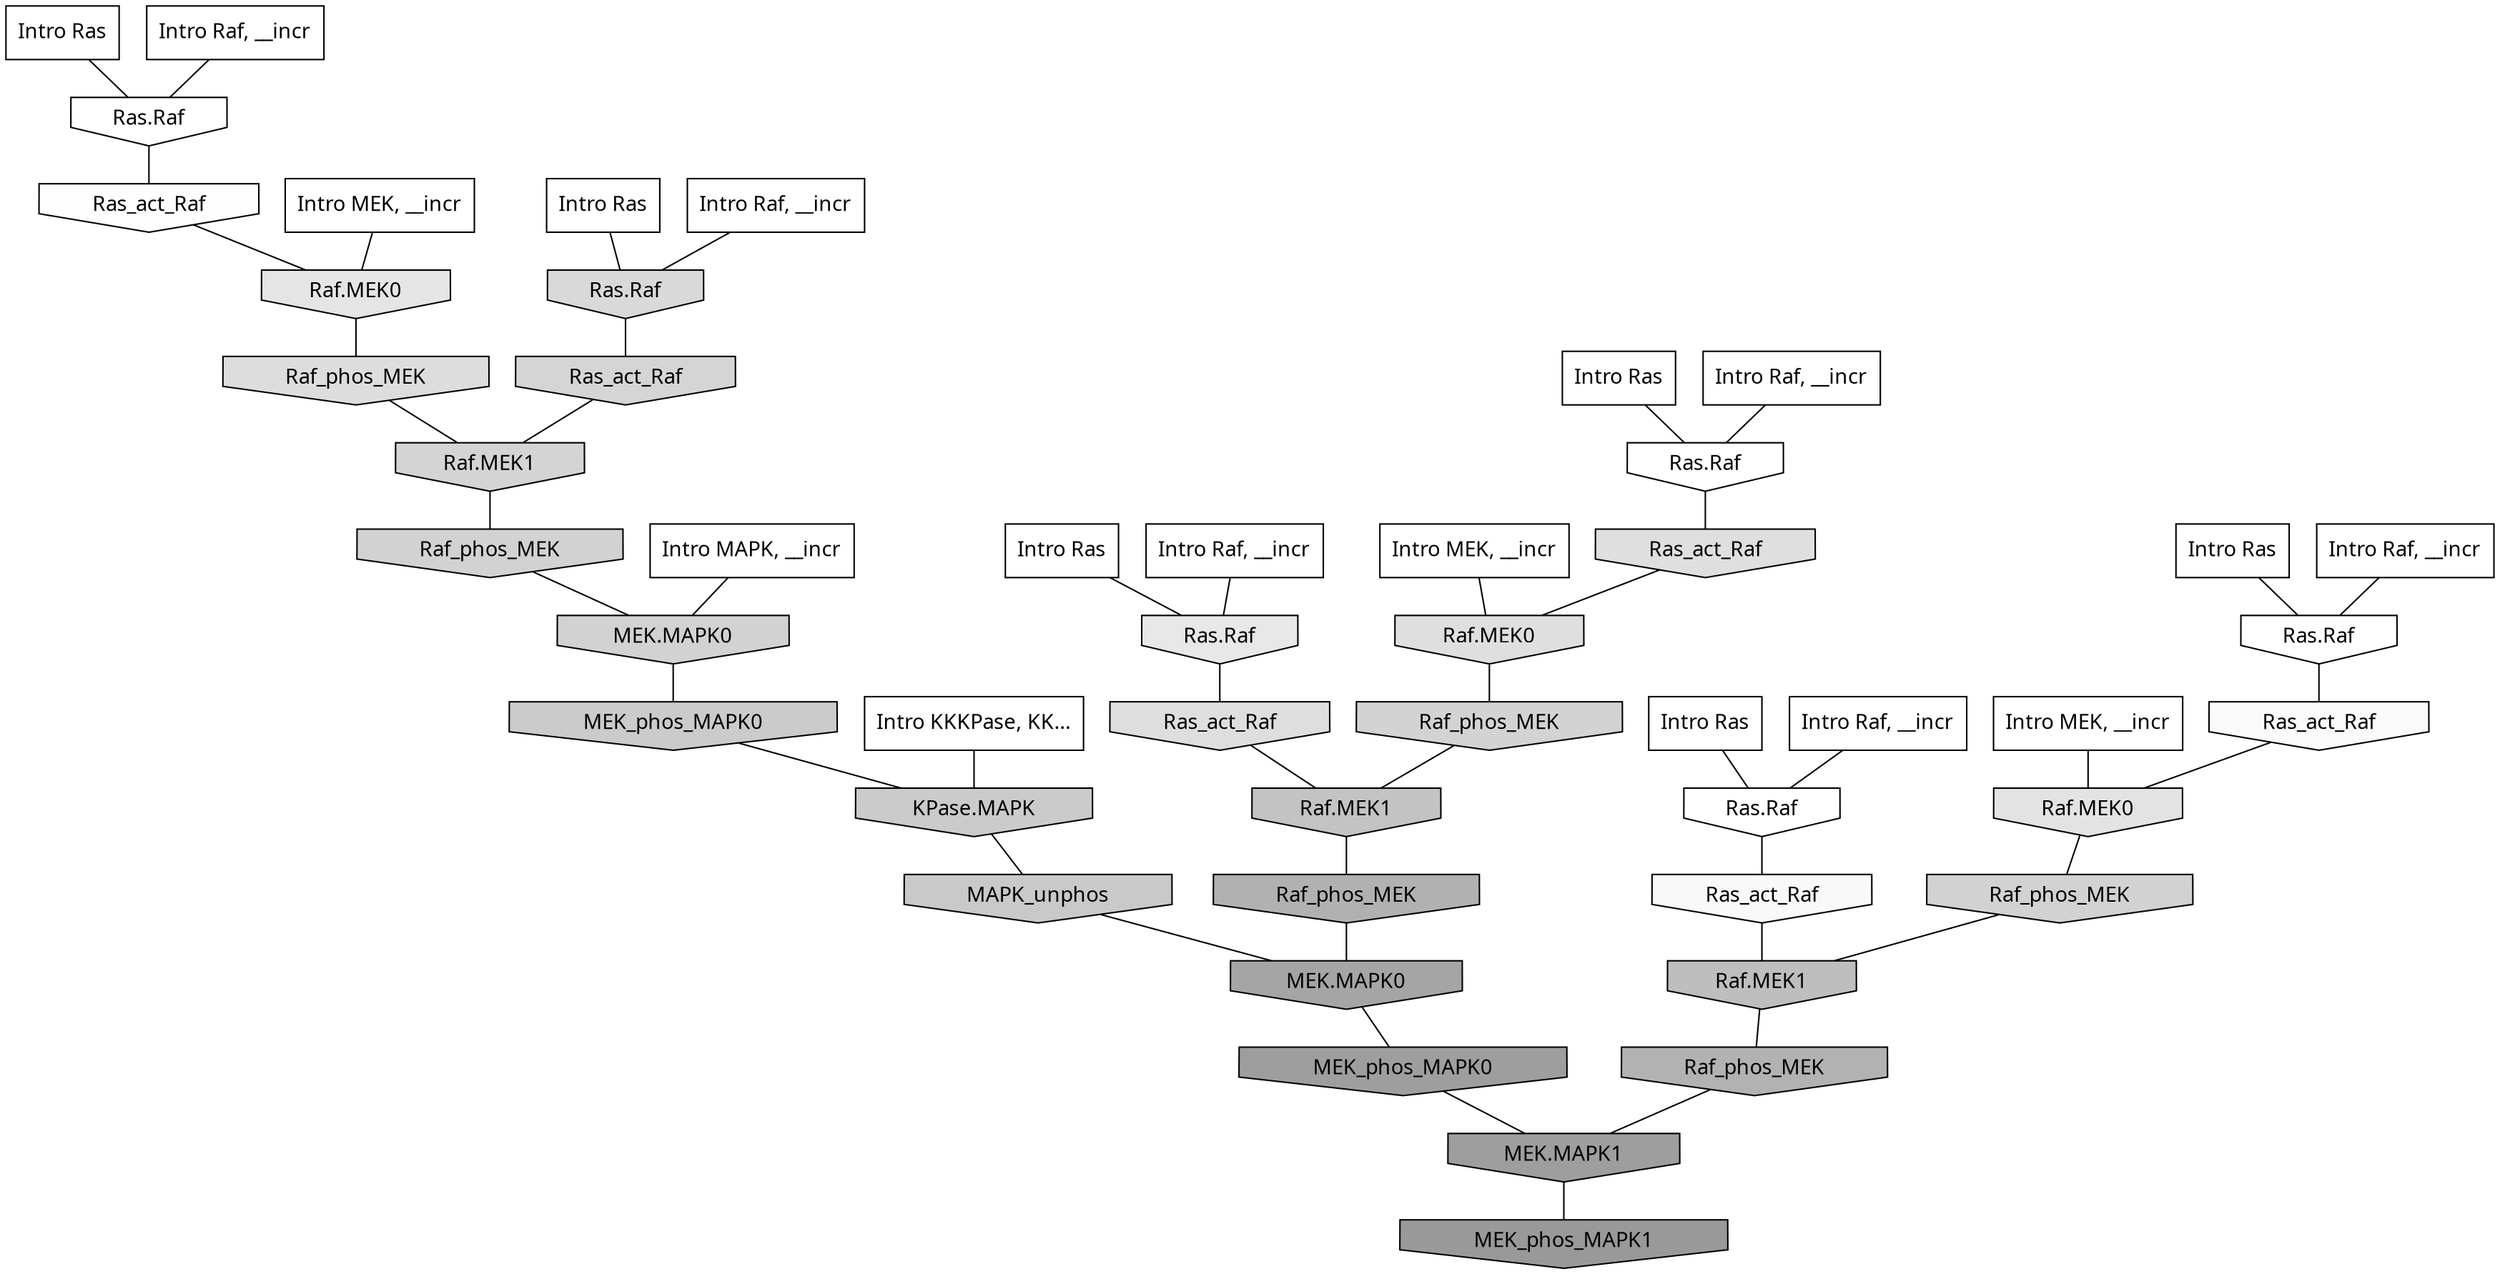 digraph G{
  rankdir="TB";
  ranksep=0.30;
  node [fontname="CMU Serif"];
  edge [fontname="CMU Serif"];
  
  13 [label="Intro Ras", shape=rectangle, style=filled, fillcolor="0.000 0.000 1.000"]
  
  21 [label="Intro Ras", shape=rectangle, style=filled, fillcolor="0.000 0.000 1.000"]
  
  26 [label="Intro Ras", shape=rectangle, style=filled, fillcolor="0.000 0.000 1.000"]
  
  31 [label="Intro Ras", shape=rectangle, style=filled, fillcolor="0.000 0.000 1.000"]
  
  35 [label="Intro Ras", shape=rectangle, style=filled, fillcolor="0.000 0.000 1.000"]
  
  37 [label="Intro Ras", shape=rectangle, style=filled, fillcolor="0.000 0.000 1.000"]
  
  192 [label="Intro Raf, __incr", shape=rectangle, style=filled, fillcolor="0.000 0.000 1.000"]
  
  580 [label="Intro Raf, __incr", shape=rectangle, style=filled, fillcolor="0.000 0.000 1.000"]
  
  587 [label="Intro Raf, __incr", shape=rectangle, style=filled, fillcolor="0.000 0.000 1.000"]
  
  591 [label="Intro Raf, __incr", shape=rectangle, style=filled, fillcolor="0.000 0.000 1.000"]
  
  613 [label="Intro Raf, __incr", shape=rectangle, style=filled, fillcolor="0.000 0.000 1.000"]
  
  937 [label="Intro Raf, __incr", shape=rectangle, style=filled, fillcolor="0.000 0.000 1.000"]
  
  1216 [label="Intro MEK, __incr", shape=rectangle, style=filled, fillcolor="0.000 0.000 1.000"]
  
  1971 [label="Intro MEK, __incr", shape=rectangle, style=filled, fillcolor="0.000 0.000 1.000"]
  
  2075 [label="Intro MEK, __incr", shape=rectangle, style=filled, fillcolor="0.000 0.000 1.000"]
  
  2311 [label="Intro MAPK, __incr", shape=rectangle, style=filled, fillcolor="0.000 0.000 1.000"]
  
  3155 [label="Intro KKKPase, KK...", shape=rectangle, style=filled, fillcolor="0.000 0.000 1.000"]
  
  3202 [label="Ras.Raf", shape=invhouse, style=filled, fillcolor="0.000 0.000 1.000"]
  
  3209 [label="Ras.Raf", shape=invhouse, style=filled, fillcolor="0.000 0.000 1.000"]
  
  3225 [label="Ras.Raf", shape=invhouse, style=filled, fillcolor="0.000 0.000 1.000"]
  
  3248 [label="Ras.Raf", shape=invhouse, style=filled, fillcolor="0.000 0.000 1.000"]
  
  3332 [label="Ras_act_Raf", shape=invhouse, style=filled, fillcolor="0.000 0.000 0.996"]
  
  3432 [label="Ras_act_Raf", shape=invhouse, style=filled, fillcolor="0.000 0.000 0.980"]
  
  3495 [label="Ras_act_Raf", shape=invhouse, style=filled, fillcolor="0.000 0.000 0.973"]
  
  4345 [label="Ras.Raf", shape=invhouse, style=filled, fillcolor="0.000 0.000 0.907"]
  
  4528 [label="Raf.MEK0", shape=invhouse, style=filled, fillcolor="0.000 0.000 0.897"]
  
  4700 [label="Raf.MEK0", shape=invhouse, style=filled, fillcolor="0.000 0.000 0.887"]
  
  4942 [label="Ras_act_Raf", shape=invhouse, style=filled, fillcolor="0.000 0.000 0.873"]
  
  4944 [label="Raf.MEK0", shape=invhouse, style=filled, fillcolor="0.000 0.000 0.873"]
  
  4992 [label="Ras_act_Raf", shape=invhouse, style=filled, fillcolor="0.000 0.000 0.870"]
  
  5067 [label="Raf_phos_MEK", shape=invhouse, style=filled, fillcolor="0.000 0.000 0.865"]
  
  5397 [label="Ras.Raf", shape=invhouse, style=filled, fillcolor="0.000 0.000 0.850"]
  
  5623 [label="Ras_act_Raf", shape=invhouse, style=filled, fillcolor="0.000 0.000 0.835"]
  
  5735 [label="Raf.MEK1", shape=invhouse, style=filled, fillcolor="0.000 0.000 0.830"]
  
  5781 [label="Raf_phos_MEK", shape=invhouse, style=filled, fillcolor="0.000 0.000 0.828"]
  
  5859 [label="Raf_phos_MEK", shape=invhouse, style=filled, fillcolor="0.000 0.000 0.824"]
  
  5862 [label="MEK.MAPK0", shape=invhouse, style=filled, fillcolor="0.000 0.000 0.824"]
  
  5910 [label="Raf_phos_MEK", shape=invhouse, style=filled, fillcolor="0.000 0.000 0.822"]
  
  6498 [label="MEK_phos_MAPK0", shape=invhouse, style=filled, fillcolor="0.000 0.000 0.796"]
  
  6520 [label="KPase.MAPK", shape=invhouse, style=filled, fillcolor="0.000 0.000 0.795"]
  
  6705 [label="MAPK_unphos", shape=invhouse, style=filled, fillcolor="0.000 0.000 0.788"]
  
  7463 [label="Raf.MEK1", shape=invhouse, style=filled, fillcolor="0.000 0.000 0.765"]
  
  8148 [label="Raf.MEK1", shape=invhouse, style=filled, fillcolor="0.000 0.000 0.745"]
  
  10092 [label="Raf_phos_MEK", shape=invhouse, style=filled, fillcolor="0.000 0.000 0.698"]
  
  10295 [label="Raf_phos_MEK", shape=invhouse, style=filled, fillcolor="0.000 0.000 0.694"]
  
  13131 [label="MEK.MAPK0", shape=invhouse, style=filled, fillcolor="0.000 0.000 0.646"]
  
  15139 [label="MEK_phos_MAPK0", shape=invhouse, style=filled, fillcolor="0.000 0.000 0.619"]
  
  15220 [label="MEK.MAPK1", shape=invhouse, style=filled, fillcolor="0.000 0.000 0.618"]
  
  16208 [label="MEK_phos_MAPK1", shape=invhouse, style=filled, fillcolor="0.000 0.000 0.600"]
  
  
  15220 -> 16208 [dir=none, color="0.000 0.000 0.000"] 
  15139 -> 15220 [dir=none, color="0.000 0.000 0.000"] 
  13131 -> 15139 [dir=none, color="0.000 0.000 0.000"] 
  10295 -> 13131 [dir=none, color="0.000 0.000 0.000"] 
  10092 -> 15220 [dir=none, color="0.000 0.000 0.000"] 
  8148 -> 10092 [dir=none, color="0.000 0.000 0.000"] 
  7463 -> 10295 [dir=none, color="0.000 0.000 0.000"] 
  6705 -> 13131 [dir=none, color="0.000 0.000 0.000"] 
  6520 -> 6705 [dir=none, color="0.000 0.000 0.000"] 
  6498 -> 6520 [dir=none, color="0.000 0.000 0.000"] 
  5910 -> 8148 [dir=none, color="0.000 0.000 0.000"] 
  5862 -> 6498 [dir=none, color="0.000 0.000 0.000"] 
  5859 -> 5862 [dir=none, color="0.000 0.000 0.000"] 
  5781 -> 7463 [dir=none, color="0.000 0.000 0.000"] 
  5735 -> 5859 [dir=none, color="0.000 0.000 0.000"] 
  5623 -> 5735 [dir=none, color="0.000 0.000 0.000"] 
  5397 -> 5623 [dir=none, color="0.000 0.000 0.000"] 
  5067 -> 5735 [dir=none, color="0.000 0.000 0.000"] 
  4992 -> 7463 [dir=none, color="0.000 0.000 0.000"] 
  4944 -> 5781 [dir=none, color="0.000 0.000 0.000"] 
  4942 -> 4944 [dir=none, color="0.000 0.000 0.000"] 
  4700 -> 5910 [dir=none, color="0.000 0.000 0.000"] 
  4528 -> 5067 [dir=none, color="0.000 0.000 0.000"] 
  4345 -> 4992 [dir=none, color="0.000 0.000 0.000"] 
  3495 -> 8148 [dir=none, color="0.000 0.000 0.000"] 
  3432 -> 4700 [dir=none, color="0.000 0.000 0.000"] 
  3332 -> 4528 [dir=none, color="0.000 0.000 0.000"] 
  3248 -> 3432 [dir=none, color="0.000 0.000 0.000"] 
  3225 -> 3332 [dir=none, color="0.000 0.000 0.000"] 
  3209 -> 3495 [dir=none, color="0.000 0.000 0.000"] 
  3202 -> 4942 [dir=none, color="0.000 0.000 0.000"] 
  3155 -> 6520 [dir=none, color="0.000 0.000 0.000"] 
  2311 -> 5862 [dir=none, color="0.000 0.000 0.000"] 
  2075 -> 4528 [dir=none, color="0.000 0.000 0.000"] 
  1971 -> 4700 [dir=none, color="0.000 0.000 0.000"] 
  1216 -> 4944 [dir=none, color="0.000 0.000 0.000"] 
  937 -> 3209 [dir=none, color="0.000 0.000 0.000"] 
  613 -> 3202 [dir=none, color="0.000 0.000 0.000"] 
  591 -> 5397 [dir=none, color="0.000 0.000 0.000"] 
  587 -> 3225 [dir=none, color="0.000 0.000 0.000"] 
  580 -> 3248 [dir=none, color="0.000 0.000 0.000"] 
  192 -> 4345 [dir=none, color="0.000 0.000 0.000"] 
  37 -> 3209 [dir=none, color="0.000 0.000 0.000"] 
  35 -> 3202 [dir=none, color="0.000 0.000 0.000"] 
  31 -> 4345 [dir=none, color="0.000 0.000 0.000"] 
  26 -> 3248 [dir=none, color="0.000 0.000 0.000"] 
  21 -> 5397 [dir=none, color="0.000 0.000 0.000"] 
  13 -> 3225 [dir=none, color="0.000 0.000 0.000"] 
  
  }
